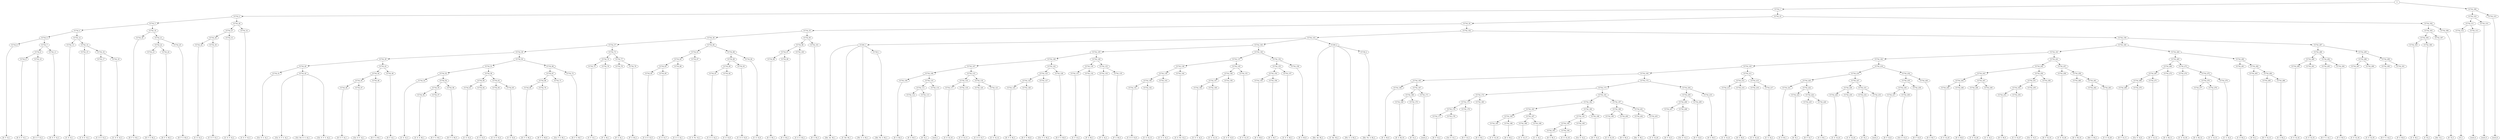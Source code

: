 digraph sample{
"S" -> "CC742_1";
"CC742_1" -> "CC742_2";
"CC742_2" -> "CC742_3";
"CC742_3" -> "CC742_4";
"CC742_4" -> "CC742_5";
"CC742_5" -> "CC742_6";
"CC742_6" -> "[D  F  G]_1";
"CC742_5" -> "CC742_7";
"CC742_7" -> "CC742_8";
"CC742_8" -> "CC742_9";
"CC742_9" -> "[D  E  F  G]_1";
"CC742_8" -> "CC742_10";
"CC742_10" -> "[D  E  F  G]_2";
"CC742_7" -> "CC742_11";
"CC742_11" -> "[D  E  F  G]_3";
"CC742_4" -> "CC742_12";
"CC742_12" -> "CC742_13";
"CC742_13" -> "[C  E  G]_1";
"CC742_12" -> "CC742_14";
"CC742_14" -> "CC742_15";
"CC742_15" -> "[C  D  E  G]_1";
"CC742_14" -> "CC742_16";
"CC742_16" -> "CC742_17";
"CC742_17" -> "[C  D  E  G]_2";
"CC742_16" -> "CC742_18";
"CC742_18" -> "[C  D  E  G]_3";
"CC742_3" -> "CC742_19";
"CC742_19" -> "CC742_20";
"CC742_20" -> "[D  F  G  B]_1";
"CC742_19" -> "CC742_21";
"CC742_21" -> "CC742_22";
"CC742_22" -> "CC742_23";
"CC742_23" -> "[D  F  G  B]_2";
"CC742_22" -> "CC742_24";
"CC742_24" -> "[D  F  G  B]_3";
"CC742_21" -> "CC742_25";
"CC742_25" -> "[D  F  G  B]_4";
"CC742_2" -> "CC742_26";
"CC742_26" -> "CC742_27";
"CC742_27" -> "CC742_28";
"CC742_28" -> "CC742_29";
"CC742_29" -> "[C  E  G]_2";
"CC742_28" -> "CC742_30";
"CC742_30" -> "[C  E  F  G]_1";
"CC742_27" -> "CC742_31";
"CC742_31" -> "[C  E  F  G]_2";
"CC742_26" -> "CC742_32";
"CC742_32" -> "[C  E  F  G]_3";
"CC742_1" -> "CC742_33";
"CC742_33" -> "CC742_34";
"CC742_34" -> "CC742_35";
"CC742_35" -> "CC742_36";
"CC742_36" -> "CC742_37";
"CC742_37" -> "CC742_38";
"CC742_38" -> "CC742_39";
"CC742_39" -> "CC742_40";
"CC742_40" -> "CC742_41";
"CC742_41" -> "[Cis  E  G  A]_1";
"CC742_40" -> "CC742_42";
"CC742_42" -> "[Cis  E  F  G  A]_1";
"CC742_42" -> "[Cis  Dis  E  G  A]_1";
"CC742_42" -> "[Cis  E  F  G  A]_2";
"CC742_39" -> "CC742_43";
"CC742_43" -> "CC742_44";
"CC742_44" -> "CC742_45";
"CC742_45" -> "CC742_46";
"CC742_46" -> "[D  E  F  A]_1";
"CC742_45" -> "CC742_47";
"CC742_47" -> "[Cis  D  F  A]_1";
"CC742_44" -> "CC742_48";
"CC742_48" -> "[D  F  A  B]_1";
"CC742_43" -> "CC742_49";
"CC742_49" -> "[D  F  A]_1";
"CC742_38" -> "CC742_50";
"CC742_50" -> "CC742_51";
"CC742_51" -> "CC742_52";
"CC742_52" -> "CC742_53";
"CC742_53" -> "[C  E  G]_3";
"CC742_52" -> "CC742_54";
"CC742_54" -> "CC742_55";
"CC742_55" -> "CC742_56";
"CC742_56" -> "[C  E  G  B]_1";
"CC742_55" -> "CC742_57";
"CC742_57" -> "[E  F  G  B]_1";
"CC742_54" -> "CC742_58";
"CC742_58" -> "[D  F  G  B]_5";
"CC742_51" -> "CC742_59";
"CC742_59" -> "CC742_60";
"CC742_60" -> "CC742_61";
"CC742_61" -> "[C  E  G]_4";
"CC742_60" -> "CC742_62";
"CC742_62" -> "[C  E  G]_5";
"CC742_59" -> "CC742_63";
"CC742_63" -> "CC742_64";
"CC742_64" -> "[C  D  E  G]_4";
"CC742_63" -> "CC742_65";
"CC742_65" -> "[C  E  G]_6";
"CC742_50" -> "CC742_66";
"CC742_66" -> "CC742_67";
"CC742_67" -> "CC742_68";
"CC742_68" -> "CC742_69";
"CC742_69" -> "[E  F  G  B]_2";
"CC742_68" -> "CC742_70";
"CC742_70" -> "[D  F  G  B]_6";
"CC742_67" -> "CC742_71";
"CC742_71" -> "[Cis  F  G  B]_1";
"CC742_66" -> "CC742_72";
"CC742_72" -> "[D  F  G  B]_7";
"CC742_37" -> "CC742_73";
"CC742_73" -> "CC742_74";
"CC742_74" -> "CC742_75";
"CC742_75" -> "[C  F  G]_1";
"CC742_74" -> "CC742_76";
"CC742_76" -> "[F  G  B]_1";
"CC742_73" -> "CC742_77";
"CC742_77" -> "CC742_78";
"CC742_78" -> "[F  G  A]_1";
"CC742_77" -> "CC742_79";
"CC742_79" -> "[F  G  B]_2";
"CC742_36" -> "CC742_80";
"CC742_80" -> "CC742_81";
"CC742_81" -> "CC742_82";
"CC742_82" -> "CC742_83";
"CC742_83" -> "CC742_84";
"CC742_84" -> "[C  D  E  G]_5";
"CC742_83" -> "CC742_85";
"CC742_85" -> "[C  E  G]_7";
"CC742_82" -> "CC742_86";
"CC742_86" -> "[C  E  G  A]_1";
"CC742_81" -> "CC742_87";
"CC742_87" -> "[C  E  Fis  G]_1";
"CC742_80" -> "CC742_88";
"CC742_88" -> "CC742_89";
"CC742_89" -> "CC742_90";
"CC742_90" -> "CC742_91";
"CC742_91" -> "[C  E  G  A]_2";
"CC742_90" -> "CC742_92";
"CC742_92" -> "[C  E  G]_8";
"CC742_89" -> "CC742_93";
"CC742_93" -> "[C  D  E  G]_6";
"CC742_88" -> "CC742_94";
"CC742_94" -> "[C  E  G]_9";
"CC742_35" -> "CC742_95";
"CC742_95" -> "CC742_96";
"CC742_96" -> "CC742_97";
"CC742_97" -> "CC742_98";
"CC742_98" -> "[E  G  B]_1";
"CC742_97" -> "CC742_99";
"CC742_99" -> "[E  G  B]_2";
"CC742_96" -> "CC742_100";
"CC742_100" -> "[C  E  G  B]_2";
"CC742_95" -> "CC742_101";
"CC742_101" -> "[E  G  B]_3";
"CC742_34" -> "CC742_102";
"CC742_102" -> "CC742_103";
"CC742_103" -> "CC300_1";
"CC300_1" -> "[Dis  Ais  B]_1";
"CC300_1" -> "[C  Dis  B]_1";
"CC300_1" -> "[Fis  G  A  B]_1";
"CC300_1" -> "CC729_1";
"CC729_1" -> "[Dis  Fis  A  B]_1";
"CC742_103" -> "CC742_104";
"CC742_104" -> "CC742_105";
"CC742_105" -> "CC742_106";
"CC742_106" -> "CC742_107";
"CC742_107" -> "CC742_108";
"CC742_108" -> "CC742_109";
"CC742_109" -> "[E  G  B]_4";
"CC742_108" -> "CC742_110";
"CC742_110" -> "CC742_111";
"CC742_111" -> "CC742_112";
"CC742_112" -> "[E  G  B]_5";
"CC742_111" -> "CC742_113";
"CC742_113" -> "[E  G]_1";
"CC742_110" -> "CC742_114";
"CC742_114" -> "[rest]_1";
"CC742_107" -> "CC742_115";
"CC742_115" -> "CC742_116";
"CC742_116" -> "CC742_117";
"CC742_117" -> "[C  E  G]_10";
"CC742_116" -> "CC742_118";
"CC742_118" -> "[C  E  G]_11";
"CC742_115" -> "CC742_119";
"CC742_119" -> "CC742_120";
"CC742_120" -> "[C  D  E  G]_7";
"CC742_119" -> "CC742_121";
"CC742_121" -> "[C  E  G]_12";
"CC742_106" -> "CC742_122";
"CC742_122" -> "CC742_123";
"CC742_123" -> "CC742_124";
"CC742_124" -> "CC742_125";
"CC742_125" -> "[E  F  G  B]_3";
"CC742_124" -> "CC742_126";
"CC742_126" -> "[D  F  G  B]_8";
"CC742_123" -> "CC742_127";
"CC742_127" -> "[Cis  F  G  B]_2";
"CC742_122" -> "CC742_128";
"CC742_128" -> "[D  F  G  B]_9";
"CC742_105" -> "CC742_129";
"CC742_129" -> "CC742_130";
"CC742_130" -> "CC742_131";
"CC742_131" -> "[C  F  G]_2";
"CC742_130" -> "CC742_132";
"CC742_132" -> "[F  G  B]_3";
"CC742_129" -> "CC742_133";
"CC742_133" -> "CC742_134";
"CC742_134" -> "[F  G  A]_2";
"CC742_133" -> "CC742_135";
"CC742_135" -> "[F  G  B]_4";
"CC742_104" -> "CC742_136";
"CC742_136" -> "CC742_137";
"CC742_137" -> "CC742_138";
"CC742_138" -> "CC742_139";
"CC742_139" -> "CC742_140";
"CC742_140" -> "CC742_141";
"CC742_141" -> "[C  D  E  G]_8";
"CC742_140" -> "CC742_142";
"CC742_142" -> "[C  E  G]_13";
"CC742_139" -> "CC742_143";
"CC742_143" -> "[C  E  G  A]_3";
"CC742_138" -> "CC742_144";
"CC742_144" -> "[C  E  Fis  G]_2";
"CC742_137" -> "CC742_145";
"CC742_145" -> "CC742_146";
"CC742_146" -> "CC742_147";
"CC742_147" -> "CC742_148";
"CC742_148" -> "[C  E  G  A]_4";
"CC742_147" -> "CC742_149";
"CC742_149" -> "[C  E  G]_14";
"CC742_146" -> "CC742_150";
"CC742_150" -> "[C  D  E  G]_9";
"CC742_145" -> "CC742_151";
"CC742_151" -> "[C  E  G]_15";
"CC742_136" -> "CC742_152";
"CC742_152" -> "CC742_153";
"CC742_153" -> "CC742_154";
"CC742_154" -> "CC742_155";
"CC742_155" -> "[E  G  B]_6";
"CC742_154" -> "CC742_156";
"CC742_156" -> "[E  G  B]_7";
"CC742_153" -> "CC742_157";
"CC742_157" -> "[C  E  G  B]_3";
"CC742_152" -> "CC742_158";
"CC742_158" -> "[E  G  B]_8";
"CC742_103" -> "CC300_2";
"CC300_2" -> "[Dis  Ais  B]_2";
"CC300_2" -> "[C  Dis  B]_2";
"CC300_2" -> "[Fis  G  A  B]_2";
"CC300_2" -> "CC729_2";
"CC729_2" -> "[Dis  Fis  A  B]_2";
"CC742_102" -> "CC742_159";
"CC742_159" -> "CC742_160";
"CC742_160" -> "CC742_161";
"CC742_161" -> "CC742_162";
"CC742_162" -> "CC742_163";
"CC742_163" -> "CC742_164";
"CC742_164" -> "CC742_165";
"CC742_165" -> "CC742_166";
"CC742_166" -> "[E  G  B]_9";
"CC742_165" -> "CC742_167";
"CC742_167" -> "CC742_168";
"CC742_168" -> "CC742_169";
"CC742_169" -> "[E  G  B]_10";
"CC742_168" -> "CC742_170";
"CC742_170" -> "[E  G]_2";
"CC742_167" -> "CC742_171";
"CC742_171" -> "[rest]_2";
"CC742_164" -> "CC742_172";
"CC742_172" -> "CC742_173";
"CC742_173" -> "CC742_174";
"CC742_174" -> "CC742_175";
"CC742_175" -> "CC742_176";
"CC742_176" -> "CC742_177";
"CC742_177" -> "[D  F  G]_2";
"CC742_176" -> "CC742_178";
"CC742_178" -> "[Cis  E  G]_1";
"CC742_175" -> "CC742_179";
"CC742_179" -> "[D  F  G]_3";
"CC742_174" -> "CC742_180";
"CC742_180" -> "[D  G  B]_1";
"CC742_173" -> "CC742_181";
"CC742_181" -> "CC742_182";
"CC742_182" -> "CC742_183";
"CC742_183" -> "CC742_184";
"CC742_184" -> "CC742_185";
"CC742_185" -> "[C  E  G]_16";
"CC742_184" -> "CC742_186";
"CC742_186" -> "[D  G  B]_2";
"CC742_183" -> "CC742_187";
"CC742_187" -> "CC742_188";
"CC742_188" -> "[C  E  G]_17";
"CC742_187" -> "CC742_189";
"CC742_189" -> "[C  G  A]_1";
"CC742_182" -> "CC742_190";
"CC742_190" -> "CC742_191";
"CC742_191" -> "CC742_192";
"CC742_192" -> "CC742_193";
"CC742_193" -> "[D  G  B]_3";
"CC742_192" -> "CC742_194";
"CC742_194" -> "[C  E  G]_18";
"CC742_191" -> "CC742_195";
"CC742_195" -> "[Cis  E  G]_2";
"CC742_190" -> "CC742_196";
"CC742_196" -> "[D  F  G]_4";
"CC742_181" -> "CC742_197";
"CC742_197" -> "CC742_198";
"CC742_198" -> "CC742_199";
"CC742_199" -> "[C  E  G]_19";
"CC742_198" -> "CC742_200";
"CC742_200" -> "[D  G  B]_4";
"CC742_197" -> "CC742_201";
"CC742_201" -> "CC742_202";
"CC742_202" -> "[Dis  G  B]_1";
"CC742_201" -> "CC742_203";
"CC742_203" -> "[C  E  G]_20";
"CC742_172" -> "CC742_204";
"CC742_204" -> "CC742_205";
"CC742_205" -> "CC742_206";
"CC742_206" -> "CC742_207";
"CC742_207" -> "[D  F  G]_5";
"CC742_206" -> "CC742_208";
"CC742_208" -> "[Cis  E  G]_3";
"CC742_205" -> "CC742_209";
"CC742_209" -> "[D  F  G]_6";
"CC742_204" -> "CC742_210";
"CC742_210" -> "[D  G  B]_5";
"CC742_163" -> "CC742_211";
"CC742_211" -> "CC742_212";
"CC742_212" -> "CC742_213";
"CC742_213" -> "[C  E  G]_21";
"CC742_212" -> "CC742_214";
"CC742_214" -> "[D  G  B]_6";
"CC742_211" -> "CC742_215";
"CC742_215" -> "CC742_216";
"CC742_216" -> "[C  E  G]_22";
"CC742_215" -> "CC742_217";
"CC742_217" -> "[C  G  A]_2";
"CC742_162" -> "CC742_218";
"CC742_218" -> "CC742_219";
"CC742_219" -> "CC742_220";
"CC742_220" -> "CC742_221";
"CC742_221" -> "[C  D  B]_1";
"CC742_220" -> "CC742_222";
"CC742_222" -> "CC742_223";
"CC742_223" -> "[D  E]_1";
"CC742_222" -> "CC742_224";
"CC742_224" -> "CC742_225";
"CC742_225" -> "[D  F  G]_7";
"CC742_224" -> "CC742_226";
"CC742_226" -> "[G  A  B]_1";
"CC742_219" -> "CC742_227";
"CC742_227" -> "CC742_228";
"CC742_228" -> "CC742_229";
"CC742_229" -> "[C  E  G]_23";
"CC742_228" -> "CC742_230";
"CC742_230" -> "[C  E  G]_24";
"CC742_227" -> "CC742_231";
"CC742_231" -> "CC742_232";
"CC742_232" -> "[C  E]_1";
"CC742_231" -> "CC742_233";
"CC742_233" -> "[rest]_3";
"CC742_218" -> "CC742_234";
"CC742_234" -> "CC742_235";
"CC742_235" -> "CC742_236";
"CC742_236" -> "CC742_237";
"CC742_237" -> "[D  F  G]_8";
"CC742_236" -> "CC742_238";
"CC742_238" -> "[Cis  E  G]_4";
"CC742_235" -> "CC742_239";
"CC742_239" -> "[D  F  G]_9";
"CC742_234" -> "CC742_240";
"CC742_240" -> "[D  G  B]_7";
"CC742_161" -> "CC742_241";
"CC742_241" -> "CC742_242";
"CC742_242" -> "CC742_243";
"CC742_243" -> "CC742_244";
"CC742_244" -> "CC742_245";
"CC742_245" -> "[C  E  G]_25";
"CC742_244" -> "CC742_246";
"CC742_246" -> "[D  G  B]_8";
"CC742_243" -> "CC742_247";
"CC742_247" -> "CC742_248";
"CC742_248" -> "[C  E  G]_26";
"CC742_247" -> "CC742_249";
"CC742_249" -> "[C  G  A]_3";
"CC742_242" -> "CC742_250";
"CC742_250" -> "CC742_251";
"CC742_251" -> "CC742_252";
"CC742_252" -> "CC742_253";
"CC742_253" -> "[D  G  B]_9";
"CC742_252" -> "CC742_254";
"CC742_254" -> "[C  E  G]_27";
"CC742_251" -> "CC742_255";
"CC742_255" -> "[Cis  E  G]_5";
"CC742_250" -> "CC742_256";
"CC742_256" -> "[D  F  G]_10";
"CC742_241" -> "CC742_257";
"CC742_257" -> "CC742_258";
"CC742_258" -> "[C  E  G]_28";
"CC742_257" -> "CC742_259";
"CC742_259" -> "CC742_260";
"CC742_260" -> "[D  G  B]_10";
"CC742_259" -> "CC742_261";
"CC742_261" -> "CC742_262";
"CC742_262" -> "[Dis  G  B]_2";
"CC742_261" -> "CC742_263";
"CC742_263" -> "[C  E  G]_29";
"CC742_160" -> "CC742_264";
"CC742_264" -> "CC742_265";
"CC742_265" -> "CC742_266";
"CC742_266" -> "CC742_267";
"CC742_267" -> "CC742_268";
"CC742_268" -> "CC742_269";
"CC742_269" -> "[D  F  G]_11";
"CC742_268" -> "CC742_270";
"CC742_270" -> "[Cis  E  G]_6";
"CC742_267" -> "CC742_271";
"CC742_271" -> "[D  F  G]_12";
"CC742_266" -> "CC742_272";
"CC742_272" -> "[D  G  B]_11";
"CC742_265" -> "CC742_273";
"CC742_273" -> "CC742_274";
"CC742_274" -> "[C  E  G]_30";
"CC742_273" -> "CC742_275";
"CC742_275" -> "CC742_276";
"CC742_276" -> "CC742_277";
"CC742_277" -> "[D  G  B]_12";
"CC742_276" -> "CC742_278";
"CC742_278" -> "[C  E  G]_31";
"CC742_275" -> "CC742_279";
"CC742_279" -> "[C  G  A]_4";
"CC742_264" -> "CC742_280";
"CC742_280" -> "CC742_281";
"CC742_281" -> "[C  D  B]_2";
"CC742_280" -> "CC742_282";
"CC742_282" -> "CC742_283";
"CC742_283" -> "[D  E]_2";
"CC742_282" -> "CC742_284";
"CC742_284" -> "CC742_285";
"CC742_285" -> "[D  F  G]_13";
"CC742_284" -> "CC742_286";
"CC742_286" -> "[G  A  B]_2";
"CC742_159" -> "CC742_287";
"CC742_287" -> "CC742_288";
"CC742_288" -> "CC742_289";
"CC742_289" -> "CC742_290";
"CC742_290" -> "[C  E  G]_32";
"CC742_289" -> "CC742_291";
"CC742_291" -> "[C  E  G]_33";
"CC742_288" -> "CC742_292";
"CC742_292" -> "CC742_293";
"CC742_293" -> "[D  F  G  A]_1";
"CC742_292" -> "CC742_294";
"CC742_294" -> "[F  G  B]_5";
"CC742_287" -> "CC742_295";
"CC742_295" -> "CC742_296";
"CC742_296" -> "CC742_297";
"CC742_297" -> "[C  E  G]_34";
"CC742_296" -> "CC742_298";
"CC742_298" -> "[C  E  G]_35";
"CC742_295" -> "CC742_299";
"CC742_299" -> "CC742_300";
"CC742_300" -> "[D  F  G  A]_2";
"CC742_299" -> "CC742_301";
"CC742_301" -> "[F  G  B]_6";
"CC742_33" -> "CC742_302";
"CC742_302" -> "CC742_303";
"CC742_303" -> "CC742_304";
"CC742_304" -> "CC742_305";
"CC742_305" -> "[C  E  B]_1";
"CC742_304" -> "CC742_306";
"CC742_306" -> "[C  E]_2";
"CC742_303" -> "CC742_307";
"CC742_307" -> "[Dis  G]_1";
"CC742_302" -> "CC742_308";
"CC742_308" -> "[E  G]_3";
"S" -> "CC742_309";
"CC742_309" -> "CC742_310";
"CC742_310" -> "CC742_311";
"CC742_311" -> "CC742_312";
"CC742_312" -> "[C]_1";
"CC742_311" -> "CC742_313";
"CC742_313" -> "[rest]_4";
"CC742_310" -> "CC742_314";
"CC742_314" -> "[rest]_5";
"CC742_309" -> "CC742_315";
"CC742_315" -> "[rest]_6";

{rank = min; "S";}
{rank = same; "CC742_1"; "CC742_309";}
{rank = same; "CC742_2"; "CC742_33"; "CC742_310"; "CC742_315";}
{rank = same; "CC742_3"; "CC742_26"; "CC742_34"; "CC742_302"; "CC742_311"; "CC742_314";}
{rank = same; "CC742_4"; "CC742_19"; "CC742_27"; "CC742_32"; "CC742_35"; "CC742_102"; "CC742_303"; "CC742_308"; "CC742_312"; "CC742_313";}
{rank = same; "CC742_5"; "CC742_12"; "CC742_20"; "CC742_21"; "CC742_28"; "CC742_31"; "CC742_36"; "CC742_95"; "CC742_103"; "CC742_159"; "CC742_304"; "CC742_307";}
{rank = same; "CC742_6"; "CC742_7"; "CC742_13"; "CC742_14"; "CC742_22"; "CC742_25"; "CC742_29"; "CC742_30"; "CC742_37"; "CC742_80"; "CC742_96"; "CC742_101"; "CC300_1"; "CC742_104"; "CC300_2"; "CC742_160"; "CC742_287"; "CC742_305"; "CC742_306";}
{rank = same; "CC742_8"; "CC742_11"; "CC742_15"; "CC742_16"; "CC742_23"; "CC742_24"; "CC742_38"; "CC742_73"; "CC742_81"; "CC742_88"; "CC742_97"; "CC742_100"; "CC729_1"; "CC742_105"; "CC742_136"; "CC729_2"; "CC742_161"; "CC742_264"; "CC742_288"; "CC742_295";}
{rank = same; "CC742_9"; "CC742_10"; "CC742_17"; "CC742_18"; "CC742_39"; "CC742_50"; "CC742_74"; "CC742_77"; "CC742_82"; "CC742_87"; "CC742_89"; "CC742_94"; "CC742_98"; "CC742_99"; "CC742_106"; "CC742_129"; "CC742_137"; "CC742_152"; "CC742_162"; "CC742_241"; "CC742_265"; "CC742_280"; "CC742_289"; "CC742_292"; "CC742_296"; "CC742_299";}
{rank = same; "CC742_40"; "CC742_43"; "CC742_51"; "CC742_66"; "CC742_75"; "CC742_76"; "CC742_78"; "CC742_79"; "CC742_83"; "CC742_86"; "CC742_90"; "CC742_93"; "CC742_107"; "CC742_122"; "CC742_130"; "CC742_133"; "CC742_138"; "CC742_145"; "CC742_153"; "CC742_158"; "CC742_163"; "CC742_218"; "CC742_242"; "CC742_257"; "CC742_266"; "CC742_273"; "CC742_281"; "CC742_282"; "CC742_290"; "CC742_291"; "CC742_293"; "CC742_294"; "CC742_297"; "CC742_298"; "CC742_300"; "CC742_301";}
{rank = same; "CC742_41"; "CC742_42"; "CC742_44"; "CC742_49"; "CC742_52"; "CC742_59"; "CC742_67"; "CC742_72"; "CC742_84"; "CC742_85"; "CC742_91"; "CC742_92"; "CC742_108"; "CC742_115"; "CC742_123"; "CC742_128"; "CC742_131"; "CC742_132"; "CC742_134"; "CC742_135"; "CC742_139"; "CC742_144"; "CC742_146"; "CC742_151"; "CC742_154"; "CC742_157"; "CC742_164"; "CC742_211"; "CC742_219"; "CC742_234"; "CC742_243"; "CC742_250"; "CC742_258"; "CC742_259"; "CC742_267"; "CC742_272"; "CC742_274"; "CC742_275"; "CC742_283"; "CC742_284";}
{rank = same; "CC742_45"; "CC742_48"; "CC742_53"; "CC742_54"; "CC742_60"; "CC742_63"; "CC742_68"; "CC742_71"; "CC742_109"; "CC742_110"; "CC742_116"; "CC742_119"; "CC742_124"; "CC742_127"; "CC742_140"; "CC742_143"; "CC742_147"; "CC742_150"; "CC742_155"; "CC742_156"; "CC742_165"; "CC742_172"; "CC742_212"; "CC742_215"; "CC742_220"; "CC742_227"; "CC742_235"; "CC742_240"; "CC742_244"; "CC742_247"; "CC742_251"; "CC742_256"; "CC742_260"; "CC742_261"; "CC742_268"; "CC742_271"; "CC742_276"; "CC742_279"; "CC742_285"; "CC742_286";}
{rank = same; "CC742_46"; "CC742_47"; "CC742_55"; "CC742_58"; "CC742_61"; "CC742_62"; "CC742_64"; "CC742_65"; "CC742_69"; "CC742_70"; "CC742_111"; "CC742_114"; "CC742_117"; "CC742_118"; "CC742_120"; "CC742_121"; "CC742_125"; "CC742_126"; "CC742_141"; "CC742_142"; "CC742_148"; "CC742_149"; "CC742_166"; "CC742_167"; "CC742_173"; "CC742_204"; "CC742_213"; "CC742_214"; "CC742_216"; "CC742_217"; "CC742_221"; "CC742_222"; "CC742_228"; "CC742_231"; "CC742_236"; "CC742_239"; "CC742_245"; "CC742_246"; "CC742_248"; "CC742_249"; "CC742_252"; "CC742_255"; "CC742_262"; "CC742_263"; "CC742_269"; "CC742_270"; "CC742_277"; "CC742_278";}
{rank = same; "CC742_56"; "CC742_57"; "CC742_112"; "CC742_113"; "CC742_168"; "CC742_171"; "CC742_174"; "CC742_181"; "CC742_205"; "CC742_210"; "CC742_223"; "CC742_224"; "CC742_229"; "CC742_230"; "CC742_232"; "CC742_233"; "CC742_237"; "CC742_238"; "CC742_253"; "CC742_254";}
{rank = same; "CC742_169"; "CC742_170"; "CC742_175"; "CC742_180"; "CC742_182"; "CC742_197"; "CC742_206"; "CC742_209"; "CC742_225"; "CC742_226";}
{rank = same; "CC742_176"; "CC742_179"; "CC742_183"; "CC742_190"; "CC742_198"; "CC742_201"; "CC742_207"; "CC742_208";}
{rank = same; "CC742_177"; "CC742_178"; "CC742_184"; "CC742_187"; "CC742_191"; "CC742_196"; "CC742_199"; "CC742_200"; "CC742_202"; "CC742_203";}
{rank = same; "CC742_185"; "CC742_186"; "CC742_188"; "CC742_189"; "CC742_192"; "CC742_195";}
{rank = same; "CC742_193"; "CC742_194";}
{rank = same; "[C  D  B]_1"; "[C  D  B]_2"; "[C  D  E  G]_1"; "[C  D  E  G]_2"; "[C  D  E  G]_3"; "[C  D  E  G]_4"; "[C  D  E  G]_5"; "[C  D  E  G]_6"; "[C  D  E  G]_7"; "[C  D  E  G]_8"; "[C  D  E  G]_9"; "[C  Dis  B]_1"; "[C  Dis  B]_2"; "[C  E  B]_1"; "[C  E  F  G]_1"; "[C  E  F  G]_2"; "[C  E  F  G]_3"; "[C  E  Fis  G]_1"; "[C  E  Fis  G]_2"; "[C  E  G  A]_1"; "[C  E  G  A]_2"; "[C  E  G  A]_3"; "[C  E  G  A]_4"; "[C  E  G  B]_1"; "[C  E  G  B]_2"; "[C  E  G  B]_3"; "[C  E  G]_1"; "[C  E  G]_2"; "[C  E  G]_3"; "[C  E  G]_4"; "[C  E  G]_5"; "[C  E  G]_6"; "[C  E  G]_7"; "[C  E  G]_8"; "[C  E  G]_9"; "[C  E  G]_10"; "[C  E  G]_11"; "[C  E  G]_12"; "[C  E  G]_13"; "[C  E  G]_14"; "[C  E  G]_15"; "[C  E  G]_16"; "[C  E  G]_17"; "[C  E  G]_18"; "[C  E  G]_19"; "[C  E  G]_20"; "[C  E  G]_21"; "[C  E  G]_22"; "[C  E  G]_23"; "[C  E  G]_24"; "[C  E  G]_25"; "[C  E  G]_26"; "[C  E  G]_27"; "[C  E  G]_28"; "[C  E  G]_29"; "[C  E  G]_30"; "[C  E  G]_31"; "[C  E  G]_32"; "[C  E  G]_33"; "[C  E  G]_34"; "[C  E  G]_35"; "[C  E]_1"; "[C  E]_2"; "[C  F  G]_1"; "[C  F  G]_2"; "[C  G  A]_1"; "[C  G  A]_2"; "[C  G  A]_3"; "[C  G  A]_4"; "[C]_1"; "[Cis  D  F  A]_1"; "[Cis  Dis  E  G  A]_1"; "[Cis  E  F  G  A]_1"; "[Cis  E  F  G  A]_2"; "[Cis  E  G  A]_1"; "[Cis  E  G]_1"; "[Cis  E  G]_2"; "[Cis  E  G]_3"; "[Cis  E  G]_4"; "[Cis  E  G]_5"; "[Cis  E  G]_6"; "[Cis  F  G  B]_1"; "[Cis  F  G  B]_2"; "[D  E  F  A]_1"; "[D  E  F  G]_1"; "[D  E  F  G]_2"; "[D  E  F  G]_3"; "[D  E]_1"; "[D  E]_2"; "[D  F  A  B]_1"; "[D  F  A]_1"; "[D  F  G  A]_1"; "[D  F  G  A]_2"; "[D  F  G  B]_1"; "[D  F  G  B]_2"; "[D  F  G  B]_3"; "[D  F  G  B]_4"; "[D  F  G  B]_5"; "[D  F  G  B]_6"; "[D  F  G  B]_7"; "[D  F  G  B]_8"; "[D  F  G  B]_9"; "[D  F  G]_1"; "[D  F  G]_2"; "[D  F  G]_3"; "[D  F  G]_4"; "[D  F  G]_5"; "[D  F  G]_6"; "[D  F  G]_7"; "[D  F  G]_8"; "[D  F  G]_9"; "[D  F  G]_10"; "[D  F  G]_11"; "[D  F  G]_12"; "[D  F  G]_13"; "[D  G  B]_1"; "[D  G  B]_2"; "[D  G  B]_3"; "[D  G  B]_4"; "[D  G  B]_5"; "[D  G  B]_6"; "[D  G  B]_7"; "[D  G  B]_8"; "[D  G  B]_9"; "[D  G  B]_10"; "[D  G  B]_11"; "[D  G  B]_12"; "[Dis  Ais  B]_1"; "[Dis  Ais  B]_2"; "[Dis  Fis  A  B]_1"; "[Dis  Fis  A  B]_2"; "[Dis  G  B]_1"; "[Dis  G  B]_2"; "[Dis  G]_1"; "[E  F  G  B]_1"; "[E  F  G  B]_2"; "[E  F  G  B]_3"; "[E  G  B]_1"; "[E  G  B]_2"; "[E  G  B]_3"; "[E  G  B]_4"; "[E  G  B]_5"; "[E  G  B]_6"; "[E  G  B]_7"; "[E  G  B]_8"; "[E  G  B]_9"; "[E  G  B]_10"; "[E  G]_1"; "[E  G]_2"; "[E  G]_3"; "[F  G  A]_1"; "[F  G  A]_2"; "[F  G  B]_1"; "[F  G  B]_2"; "[F  G  B]_3"; "[F  G  B]_4"; "[F  G  B]_5"; "[F  G  B]_6"; "[Fis  G  A  B]_1"; "[Fis  G  A  B]_2"; "[G  A  B]_1"; "[G  A  B]_2"; "[rest]_1"; "[rest]_2"; "[rest]_3"; "[rest]_4"; "[rest]_5"; "[rest]_6";}
}